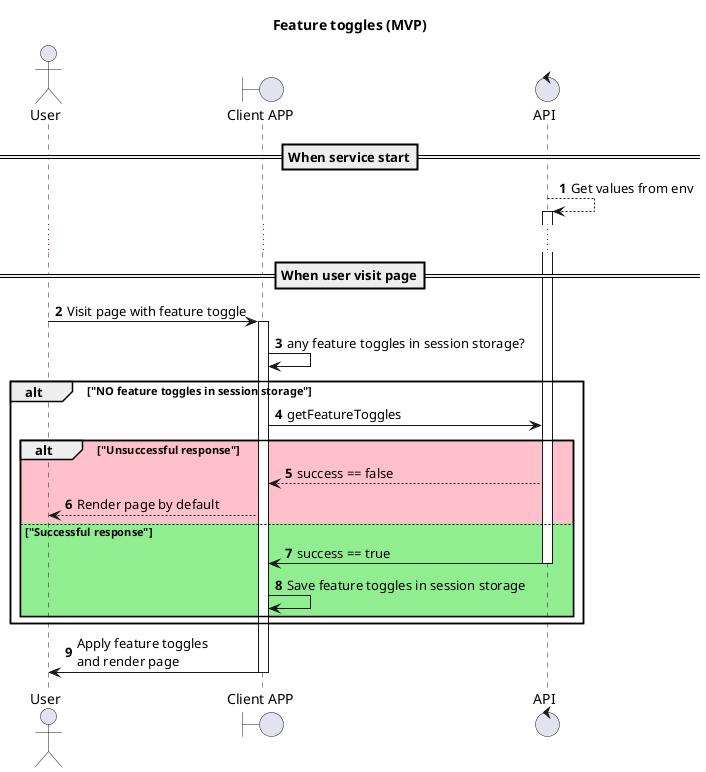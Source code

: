 @startuml
'https://plantuml.com/sequence-diagram
title "Feature toggles (MVP)"

actor User as U
boundary "Client APP" as GUI
control "API" as C

autonumber

==When service start==

C --> C: Get values from env
activate C

...
==When user visit page==

U -> GUI: Visit page with feature toggle
activate GUI

GUI -> GUI: any feature toggles in session storage?

alt "NO feature toggles in session storage"
GUI -> C: getFeatureToggles

alt #Pink "Unsuccessful response"
C --> GUI: success == false
GUI --> U: Render page by default
else #LightGreen "Successful response"
C -> GUI: success == true
deactivate C
GUI -> GUI: Save feature toggles in session storage
end
end

GUI -> U: Apply feature toggles\nand render page
deactivate GUI

@enduml